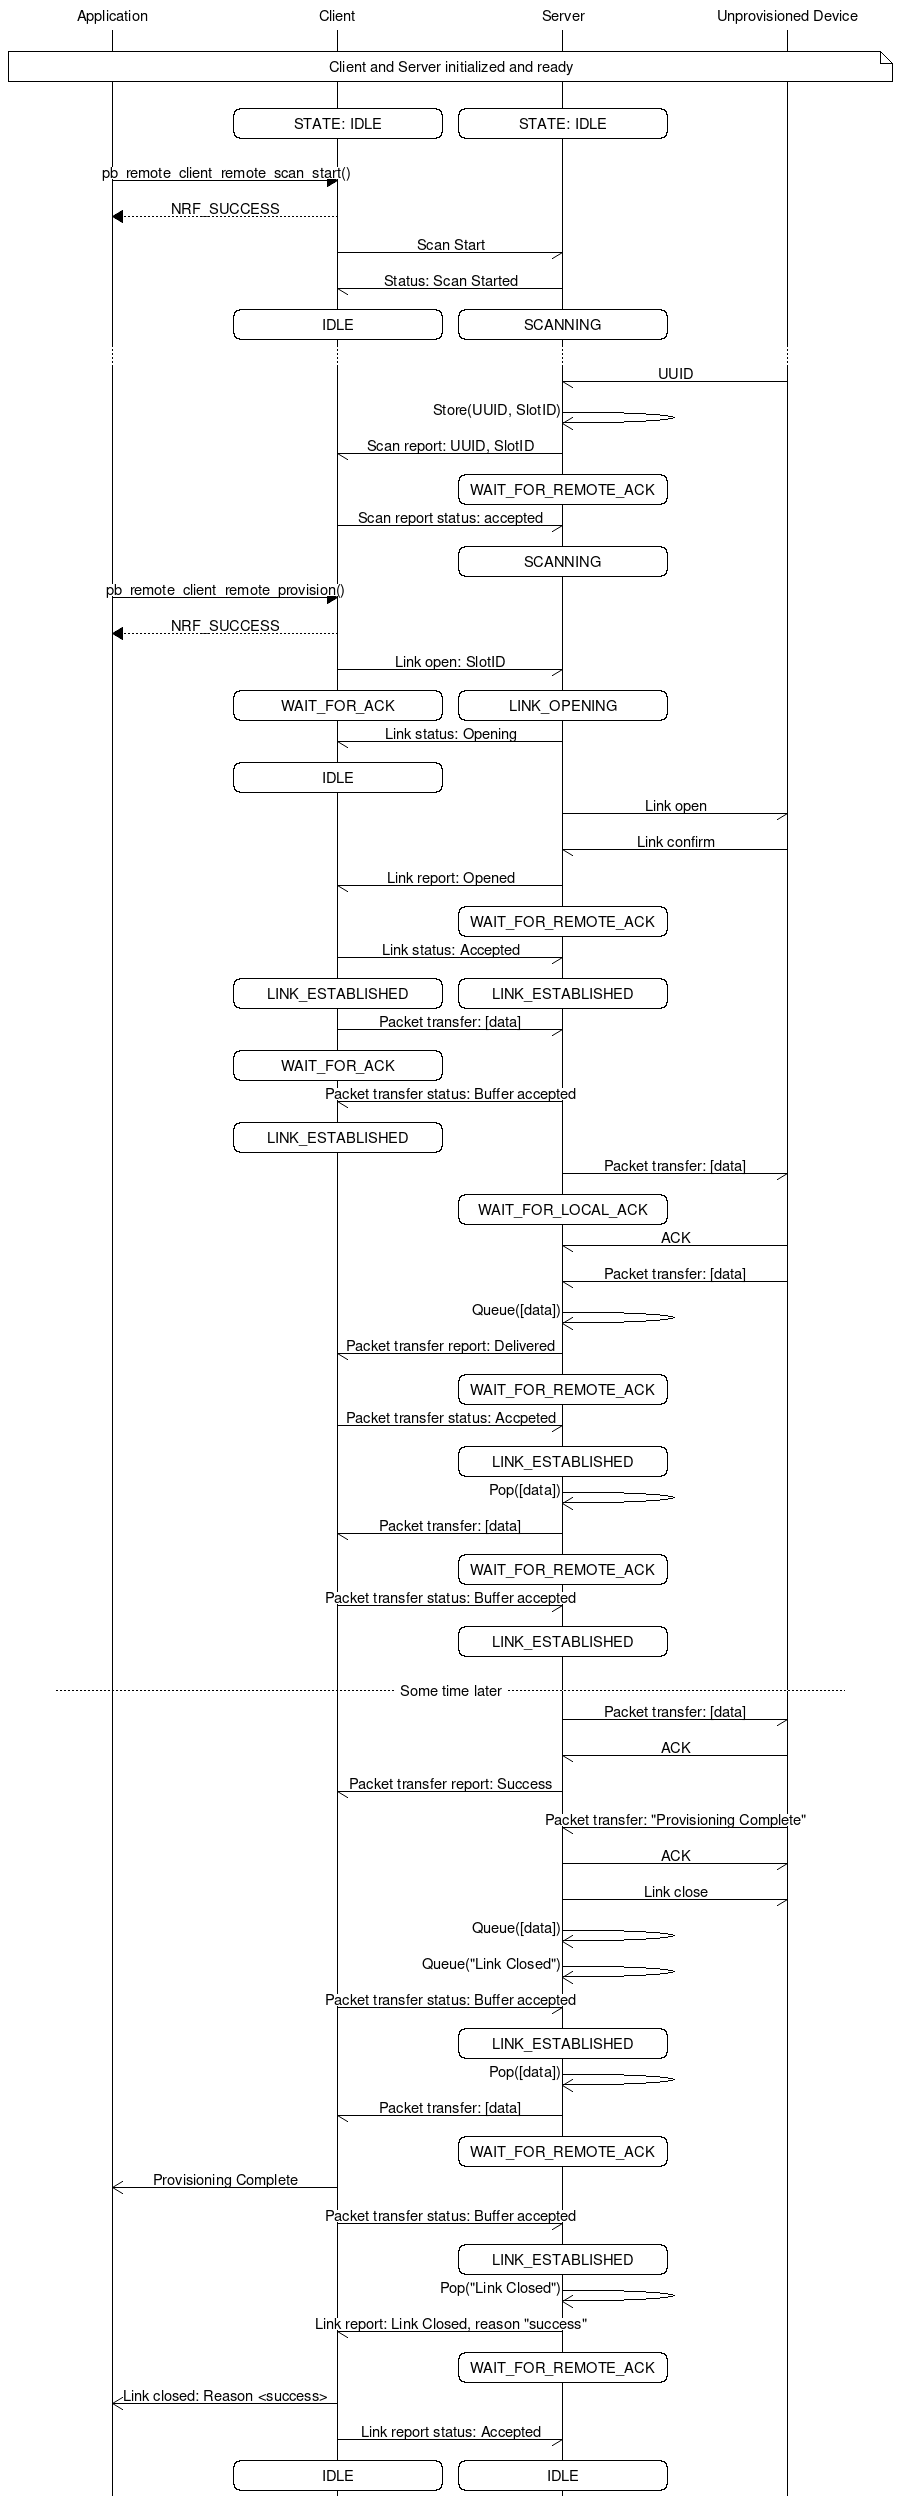 msc {
    hscale="1.5";
    a[label="Application"], Client, Server, c[label="Unprovisioned Device"];

    |||;
    a note c [label=" Client and Server initialized and ready "];
    |||;

    Client rbox Client [label="STATE: IDLE"],
    Server rbox Server [label="STATE: IDLE"];
    |||;

    a => Client [label="pb_remote_client_remote_scan_start()"];
    a << Client [label="NRF_SUCCESS"];

    Client -> Server [label="Scan Start"];
    Client <- Server [label="Status: Scan Started"];
    Client rbox Client [label="IDLE"],
    Server rbox Server [label="SCANNING"];
    ...;
    c -> Server [label="UUID"];
    Server =>> Server [label="Store(UUID, SlotID)"];
    Client <- Server [label="Scan report: UUID, SlotID"];
    Server rbox Server [label="WAIT_FOR_REMOTE_ACK"];
    Client -> Server [label="Scan report status: accepted"];
    Server rbox Server [label="SCANNING"];

    a => Client [label="pb_remote_client_remote_provision()"];
    a << Client [label="NRF_SUCCESS"];

    Client -> Server [label="Link open: SlotID"];
    Client rbox Client [label="WAIT_FOR_ACK"],
    Server rbox Server [label="LINK_OPENING"];
    Client <- Server [label="Link status: Opening"];
    Client rbox Client [label="IDLE"];

    Server -> c      [label="Link open"];
    Server <- c      [label="Link confirm"];
    Client <- Server [label="Link report: Opened"];
    Server rbox Server [label="WAIT_FOR_REMOTE_ACK"];
    Client -> Server [label="Link status: Accepted"];
    Client rbox Client [label="LINK_ESTABLISHED"],
    Server rbox Server [label="LINK_ESTABLISHED"];

    Client -> Server [label="Packet transfer: [data]"];
    Client rbox Client [label="WAIT_FOR_ACK"];
    Client <- Server [label="Packet transfer status: Buffer accepted"];
    Client rbox Client [label="LINK_ESTABLISHED"];

    Server -> c      [label="Packet transfer: [data]"];
    Server rbox Server [label="WAIT_FOR_LOCAL_ACK"];
    Server <- c      [label="ACK"];
    Server <- c      [label="Packet transfer: [data]"];
    Server =>> Server [label="Queue([data])"];

    Client <- Server [label="Packet transfer report: Delivered"];
    Server rbox Server [label="WAIT_FOR_REMOTE_ACK"];
    Client -> Server [label="Packet transfer status: Accpeted"];
    Server rbox Server [label="LINK_ESTABLISHED"];

    Server =>> Server [label="Pop([data])"];
    Server -> Client [label="Packet transfer: [data]"];
    Server rbox Server [label="WAIT_FOR_REMOTE_ACK"];
    Server <- Client [label="Packet transfer status: Buffer accepted"];
    Server rbox Server [label="LINK_ESTABLISHED"];

    |||;
    ---[label=" Some time later "];
    Server -> c [label="Packet transfer: [data]"];
    Server <- c [label="ACK"];

    Server -> Client [label="Packet transfer report: Success"];
    Server <- c [label="Packet transfer: \"Provisioning Complete\""];
    Server -> c [label="ACK"];
    Server -> c [label="Link close"];
    Server =>> Server [label="Queue([data])"];
    Server =>> Server [label="Queue(\"Link Closed\")"];
    Server <- Client [label="Packet transfer status: Buffer accepted"];

    Server rbox Server [label="LINK_ESTABLISHED"];
    Server =>> Server [label="Pop([data])"];
    Server -> Client [label="Packet transfer: [data]"];
    Server rbox Server [label="WAIT_FOR_REMOTE_ACK"];
    Client =>> a[label="Provisioning Complete"];
    Server <- Client [label="Packet transfer status: Buffer accepted"];
    Server rbox Server [label="LINK_ESTABLISHED"];

    Server =>> Server [label="Pop(\"Link Closed\")"];
    Server -> Client [label="Link report: Link Closed, reason \"success\""];
    Server rbox Server [label="WAIT_FOR_REMOTE_ACK"];
    Client =>> a [label="Link closed: Reason <success>"];
    Server <- Client [label="Link report status: Accepted"];
    Server rbox Server [label="IDLE"],
    Client rbox Client [label="IDLE"];
}